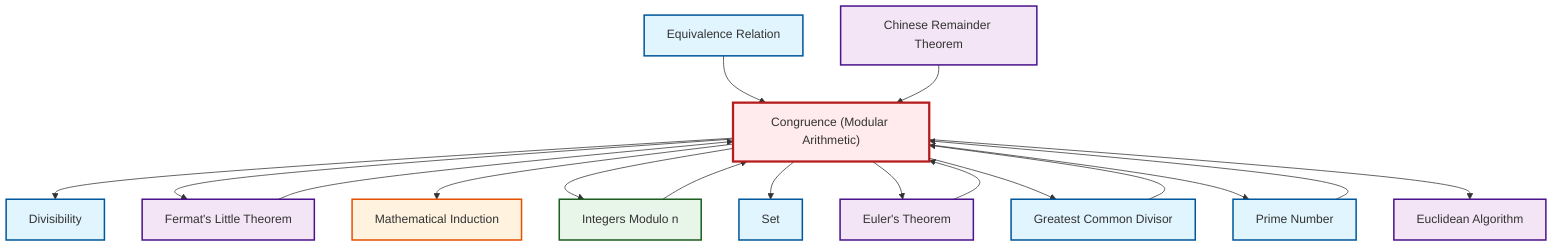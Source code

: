 graph TD
    classDef definition fill:#e1f5fe,stroke:#01579b,stroke-width:2px
    classDef theorem fill:#f3e5f5,stroke:#4a148c,stroke-width:2px
    classDef axiom fill:#fff3e0,stroke:#e65100,stroke-width:2px
    classDef example fill:#e8f5e9,stroke:#1b5e20,stroke-width:2px
    classDef current fill:#ffebee,stroke:#b71c1c,stroke-width:3px
    def-congruence["Congruence (Modular Arithmetic)"]:::definition
    ax-induction["Mathematical Induction"]:::axiom
    def-gcd["Greatest Common Divisor"]:::definition
    thm-euler["Euler's Theorem"]:::theorem
    def-divisibility["Divisibility"]:::definition
    def-set["Set"]:::definition
    thm-chinese-remainder["Chinese Remainder Theorem"]:::theorem
    def-equivalence-relation["Equivalence Relation"]:::definition
    def-prime["Prime Number"]:::definition
    thm-euclidean-algorithm["Euclidean Algorithm"]:::theorem
    ex-quotient-integers-mod-n["Integers Modulo n"]:::example
    thm-fermat-little["Fermat's Little Theorem"]:::theorem
    def-congruence --> def-divisibility
    def-congruence --> thm-fermat-little
    thm-fermat-little --> def-congruence
    thm-euler --> def-congruence
    def-gcd --> def-congruence
    def-congruence --> ax-induction
    def-congruence --> ex-quotient-integers-mod-n
    def-congruence --> def-set
    def-equivalence-relation --> def-congruence
    thm-chinese-remainder --> def-congruence
    def-congruence --> thm-euler
    def-prime --> def-congruence
    ex-quotient-integers-mod-n --> def-congruence
    def-congruence --> def-gcd
    def-congruence --> def-prime
    def-congruence --> thm-euclidean-algorithm
    class def-congruence current